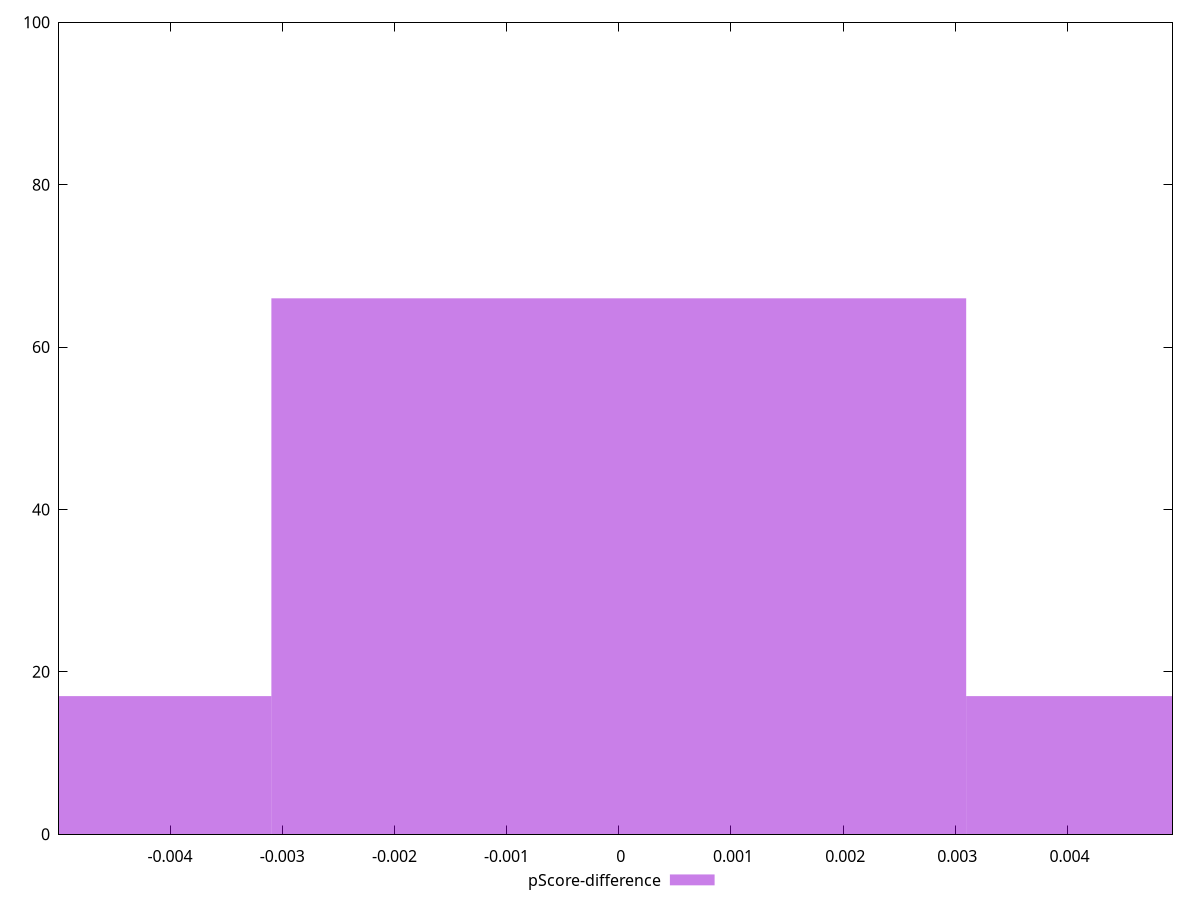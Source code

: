reset

$pScoreDifference <<EOF
0 66
-0.006193649212725065 17
0.006193649212725065 17
EOF

set key outside below
set boxwidth 0.006193649212725065
set xrange [-0.004990000029404973:0.004935833315054539]
set yrange [0:100]
set trange [0:100]
set style fill transparent solid 0.5 noborder
set terminal svg size 640, 490 enhanced background rgb 'white'
set output "report_00013_2021-02-09T12-04-24.940Z/uses-rel-preconnect/samples/pages+cached+noadtech+nomedia+nocss/pScore-difference/histogram.svg"

plot $pScoreDifference title "pScore-difference" with boxes

reset
